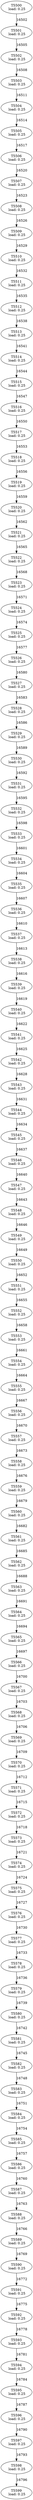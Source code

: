 digraph taskgraph {
	T5500 [label= "T5500\n load: 0.25"];
	T5501 [label= "T5501\n load: 0.25"];
	T5500 -> T5501[label=16502];
	T5502 [label= "T5502\n load: 0.25"];
	T5501 -> T5502[label=16505];
	T5503 [label= "T5503\n load: 0.25"];
	T5502 -> T5503[label=16508];
	T5504 [label= "T5504\n load: 0.25"];
	T5503 -> T5504[label=16511];
	T5505 [label= "T5505\n load: 0.25"];
	T5504 -> T5505[label=16514];
	T5506 [label= "T5506\n load: 0.25"];
	T5505 -> T5506[label=16517];
	T5507 [label= "T5507\n load: 0.25"];
	T5506 -> T5507[label=16520];
	T5508 [label= "T5508\n load: 0.25"];
	T5507 -> T5508[label=16523];
	T5509 [label= "T5509\n load: 0.25"];
	T5508 -> T5509[label=16526];
	T5510 [label= "T5510\n load: 0.25"];
	T5509 -> T5510[label=16529];
	T5511 [label= "T5511\n load: 0.25"];
	T5510 -> T5511[label=16532];
	T5512 [label= "T5512\n load: 0.25"];
	T5511 -> T5512[label=16535];
	T5513 [label= "T5513\n load: 0.25"];
	T5512 -> T5513[label=16538];
	T5514 [label= "T5514\n load: 0.25"];
	T5513 -> T5514[label=16541];
	T5515 [label= "T5515\n load: 0.25"];
	T5514 -> T5515[label=16544];
	T5516 [label= "T5516\n load: 0.25"];
	T5515 -> T5516[label=16547];
	T5517 [label= "T5517\n load: 0.25"];
	T5516 -> T5517[label=16550];
	T5518 [label= "T5518\n load: 0.25"];
	T5517 -> T5518[label=16553];
	T5519 [label= "T5519\n load: 0.25"];
	T5518 -> T5519[label=16556];
	T5520 [label= "T5520\n load: 0.25"];
	T5519 -> T5520[label=16559];
	T5521 [label= "T5521\n load: 0.25"];
	T5520 -> T5521[label=16562];
	T5522 [label= "T5522\n load: 0.25"];
	T5521 -> T5522[label=16565];
	T5523 [label= "T5523\n load: 0.25"];
	T5522 -> T5523[label=16568];
	T5524 [label= "T5524\n load: 0.25"];
	T5523 -> T5524[label=16571];
	T5525 [label= "T5525\n load: 0.25"];
	T5524 -> T5525[label=16574];
	T5526 [label= "T5526\n load: 0.25"];
	T5525 -> T5526[label=16577];
	T5527 [label= "T5527\n load: 0.25"];
	T5526 -> T5527[label=16580];
	T5528 [label= "T5528\n load: 0.25"];
	T5527 -> T5528[label=16583];
	T5529 [label= "T5529\n load: 0.25"];
	T5528 -> T5529[label=16586];
	T5530 [label= "T5530\n load: 0.25"];
	T5529 -> T5530[label=16589];
	T5531 [label= "T5531\n load: 0.25"];
	T5530 -> T5531[label=16592];
	T5532 [label= "T5532\n load: 0.25"];
	T5531 -> T5532[label=16595];
	T5533 [label= "T5533\n load: 0.25"];
	T5532 -> T5533[label=16598];
	T5534 [label= "T5534\n load: 0.25"];
	T5533 -> T5534[label=16601];
	T5535 [label= "T5535\n load: 0.25"];
	T5534 -> T5535[label=16604];
	T5536 [label= "T5536\n load: 0.25"];
	T5535 -> T5536[label=16607];
	T5537 [label= "T5537\n load: 0.25"];
	T5536 -> T5537[label=16610];
	T5538 [label= "T5538\n load: 0.25"];
	T5537 -> T5538[label=16613];
	T5539 [label= "T5539\n load: 0.25"];
	T5538 -> T5539[label=16616];
	T5540 [label= "T5540\n load: 0.25"];
	T5539 -> T5540[label=16619];
	T5541 [label= "T5541\n load: 0.25"];
	T5540 -> T5541[label=16622];
	T5542 [label= "T5542\n load: 0.25"];
	T5541 -> T5542[label=16625];
	T5543 [label= "T5543\n load: 0.25"];
	T5542 -> T5543[label=16628];
	T5544 [label= "T5544\n load: 0.25"];
	T5543 -> T5544[label=16631];
	T5545 [label= "T5545\n load: 0.25"];
	T5544 -> T5545[label=16634];
	T5546 [label= "T5546\n load: 0.25"];
	T5545 -> T5546[label=16637];
	T5547 [label= "T5547\n load: 0.25"];
	T5546 -> T5547[label=16640];
	T5548 [label= "T5548\n load: 0.25"];
	T5547 -> T5548[label=16643];
	T5549 [label= "T5549\n load: 0.25"];
	T5548 -> T5549[label=16646];
	T5550 [label= "T5550\n load: 0.25"];
	T5549 -> T5550[label=16649];
	T5551 [label= "T5551\n load: 0.25"];
	T5550 -> T5551[label=16652];
	T5552 [label= "T5552\n load: 0.25"];
	T5551 -> T5552[label=16655];
	T5553 [label= "T5553\n load: 0.25"];
	T5552 -> T5553[label=16658];
	T5554 [label= "T5554\n load: 0.25"];
	T5553 -> T5554[label=16661];
	T5555 [label= "T5555\n load: 0.25"];
	T5554 -> T5555[label=16664];
	T5556 [label= "T5556\n load: 0.25"];
	T5555 -> T5556[label=16667];
	T5557 [label= "T5557\n load: 0.25"];
	T5556 -> T5557[label=16670];
	T5558 [label= "T5558\n load: 0.25"];
	T5557 -> T5558[label=16673];
	T5559 [label= "T5559\n load: 0.25"];
	T5558 -> T5559[label=16676];
	T5560 [label= "T5560\n load: 0.25"];
	T5559 -> T5560[label=16679];
	T5561 [label= "T5561\n load: 0.25"];
	T5560 -> T5561[label=16682];
	T5562 [label= "T5562\n load: 0.25"];
	T5561 -> T5562[label=16685];
	T5563 [label= "T5563\n load: 0.25"];
	T5562 -> T5563[label=16688];
	T5564 [label= "T5564\n load: 0.25"];
	T5563 -> T5564[label=16691];
	T5565 [label= "T5565\n load: 0.25"];
	T5564 -> T5565[label=16694];
	T5566 [label= "T5566\n load: 0.25"];
	T5565 -> T5566[label=16697];
	T5567 [label= "T5567\n load: 0.25"];
	T5566 -> T5567[label=16700];
	T5568 [label= "T5568\n load: 0.25"];
	T5567 -> T5568[label=16703];
	T5569 [label= "T5569\n load: 0.25"];
	T5568 -> T5569[label=16706];
	T5570 [label= "T5570\n load: 0.25"];
	T5569 -> T5570[label=16709];
	T5571 [label= "T5571\n load: 0.25"];
	T5570 -> T5571[label=16712];
	T5572 [label= "T5572\n load: 0.25"];
	T5571 -> T5572[label=16715];
	T5573 [label= "T5573\n load: 0.25"];
	T5572 -> T5573[label=16718];
	T5574 [label= "T5574\n load: 0.25"];
	T5573 -> T5574[label=16721];
	T5575 [label= "T5575\n load: 0.25"];
	T5574 -> T5575[label=16724];
	T5576 [label= "T5576\n load: 0.25"];
	T5575 -> T5576[label=16727];
	T5577 [label= "T5577\n load: 0.25"];
	T5576 -> T5577[label=16730];
	T5578 [label= "T5578\n load: 0.25"];
	T5577 -> T5578[label=16733];
	T5579 [label= "T5579\n load: 0.25"];
	T5578 -> T5579[label=16736];
	T5580 [label= "T5580\n load: 0.25"];
	T5579 -> T5580[label=16739];
	T5581 [label= "T5581\n load: 0.25"];
	T5580 -> T5581[label=16742];
	T5582 [label= "T5582\n load: 0.25"];
	T5581 -> T5582[label=16745];
	T5583 [label= "T5583\n load: 0.25"];
	T5582 -> T5583[label=16748];
	T5584 [label= "T5584\n load: 0.25"];
	T5583 -> T5584[label=16751];
	T5585 [label= "T5585\n load: 0.25"];
	T5584 -> T5585[label=16754];
	T5586 [label= "T5586\n load: 0.25"];
	T5585 -> T5586[label=16757];
	T5587 [label= "T5587\n load: 0.25"];
	T5586 -> T5587[label=16760];
	T5588 [label= "T5588\n load: 0.25"];
	T5587 -> T5588[label=16763];
	T5589 [label= "T5589\n load: 0.25"];
	T5588 -> T5589[label=16766];
	T5590 [label= "T5590\n load: 0.25"];
	T5589 -> T5590[label=16769];
	T5591 [label= "T5591\n load: 0.25"];
	T5590 -> T5591[label=16772];
	T5592 [label= "T5592\n load: 0.25"];
	T5591 -> T5592[label=16775];
	T5593 [label= "T5593\n load: 0.25"];
	T5592 -> T5593[label=16778];
	T5594 [label= "T5594\n load: 0.25"];
	T5593 -> T5594[label=16781];
	T5595 [label= "T5595\n load: 0.25"];
	T5594 -> T5595[label=16784];
	T5596 [label= "T5596\n load: 0.25"];
	T5595 -> T5596[label=16787];
	T5597 [label= "T5597\n load: 0.25"];
	T5596 -> T5597[label=16790];
	T5598 [label= "T5598\n load: 0.25"];
	T5597 -> T5598[label=16793];
	T5599 [label= "T5599\n load: 0.25"];
	T5598 -> T5599[label=16796];
}